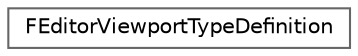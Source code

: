 digraph "Graphical Class Hierarchy"
{
 // INTERACTIVE_SVG=YES
 // LATEX_PDF_SIZE
  bgcolor="transparent";
  edge [fontname=Helvetica,fontsize=10,labelfontname=Helvetica,labelfontsize=10];
  node [fontname=Helvetica,fontsize=10,shape=box,height=0.2,width=0.4];
  rankdir="LR";
  Node0 [id="Node000000",label="FEditorViewportTypeDefinition",height=0.2,width=0.4,color="grey40", fillcolor="white", style="filled",URL="$d1/d61/structFEditorViewportTypeDefinition.html",tooltip="Definition of a custom viewport."];
}

